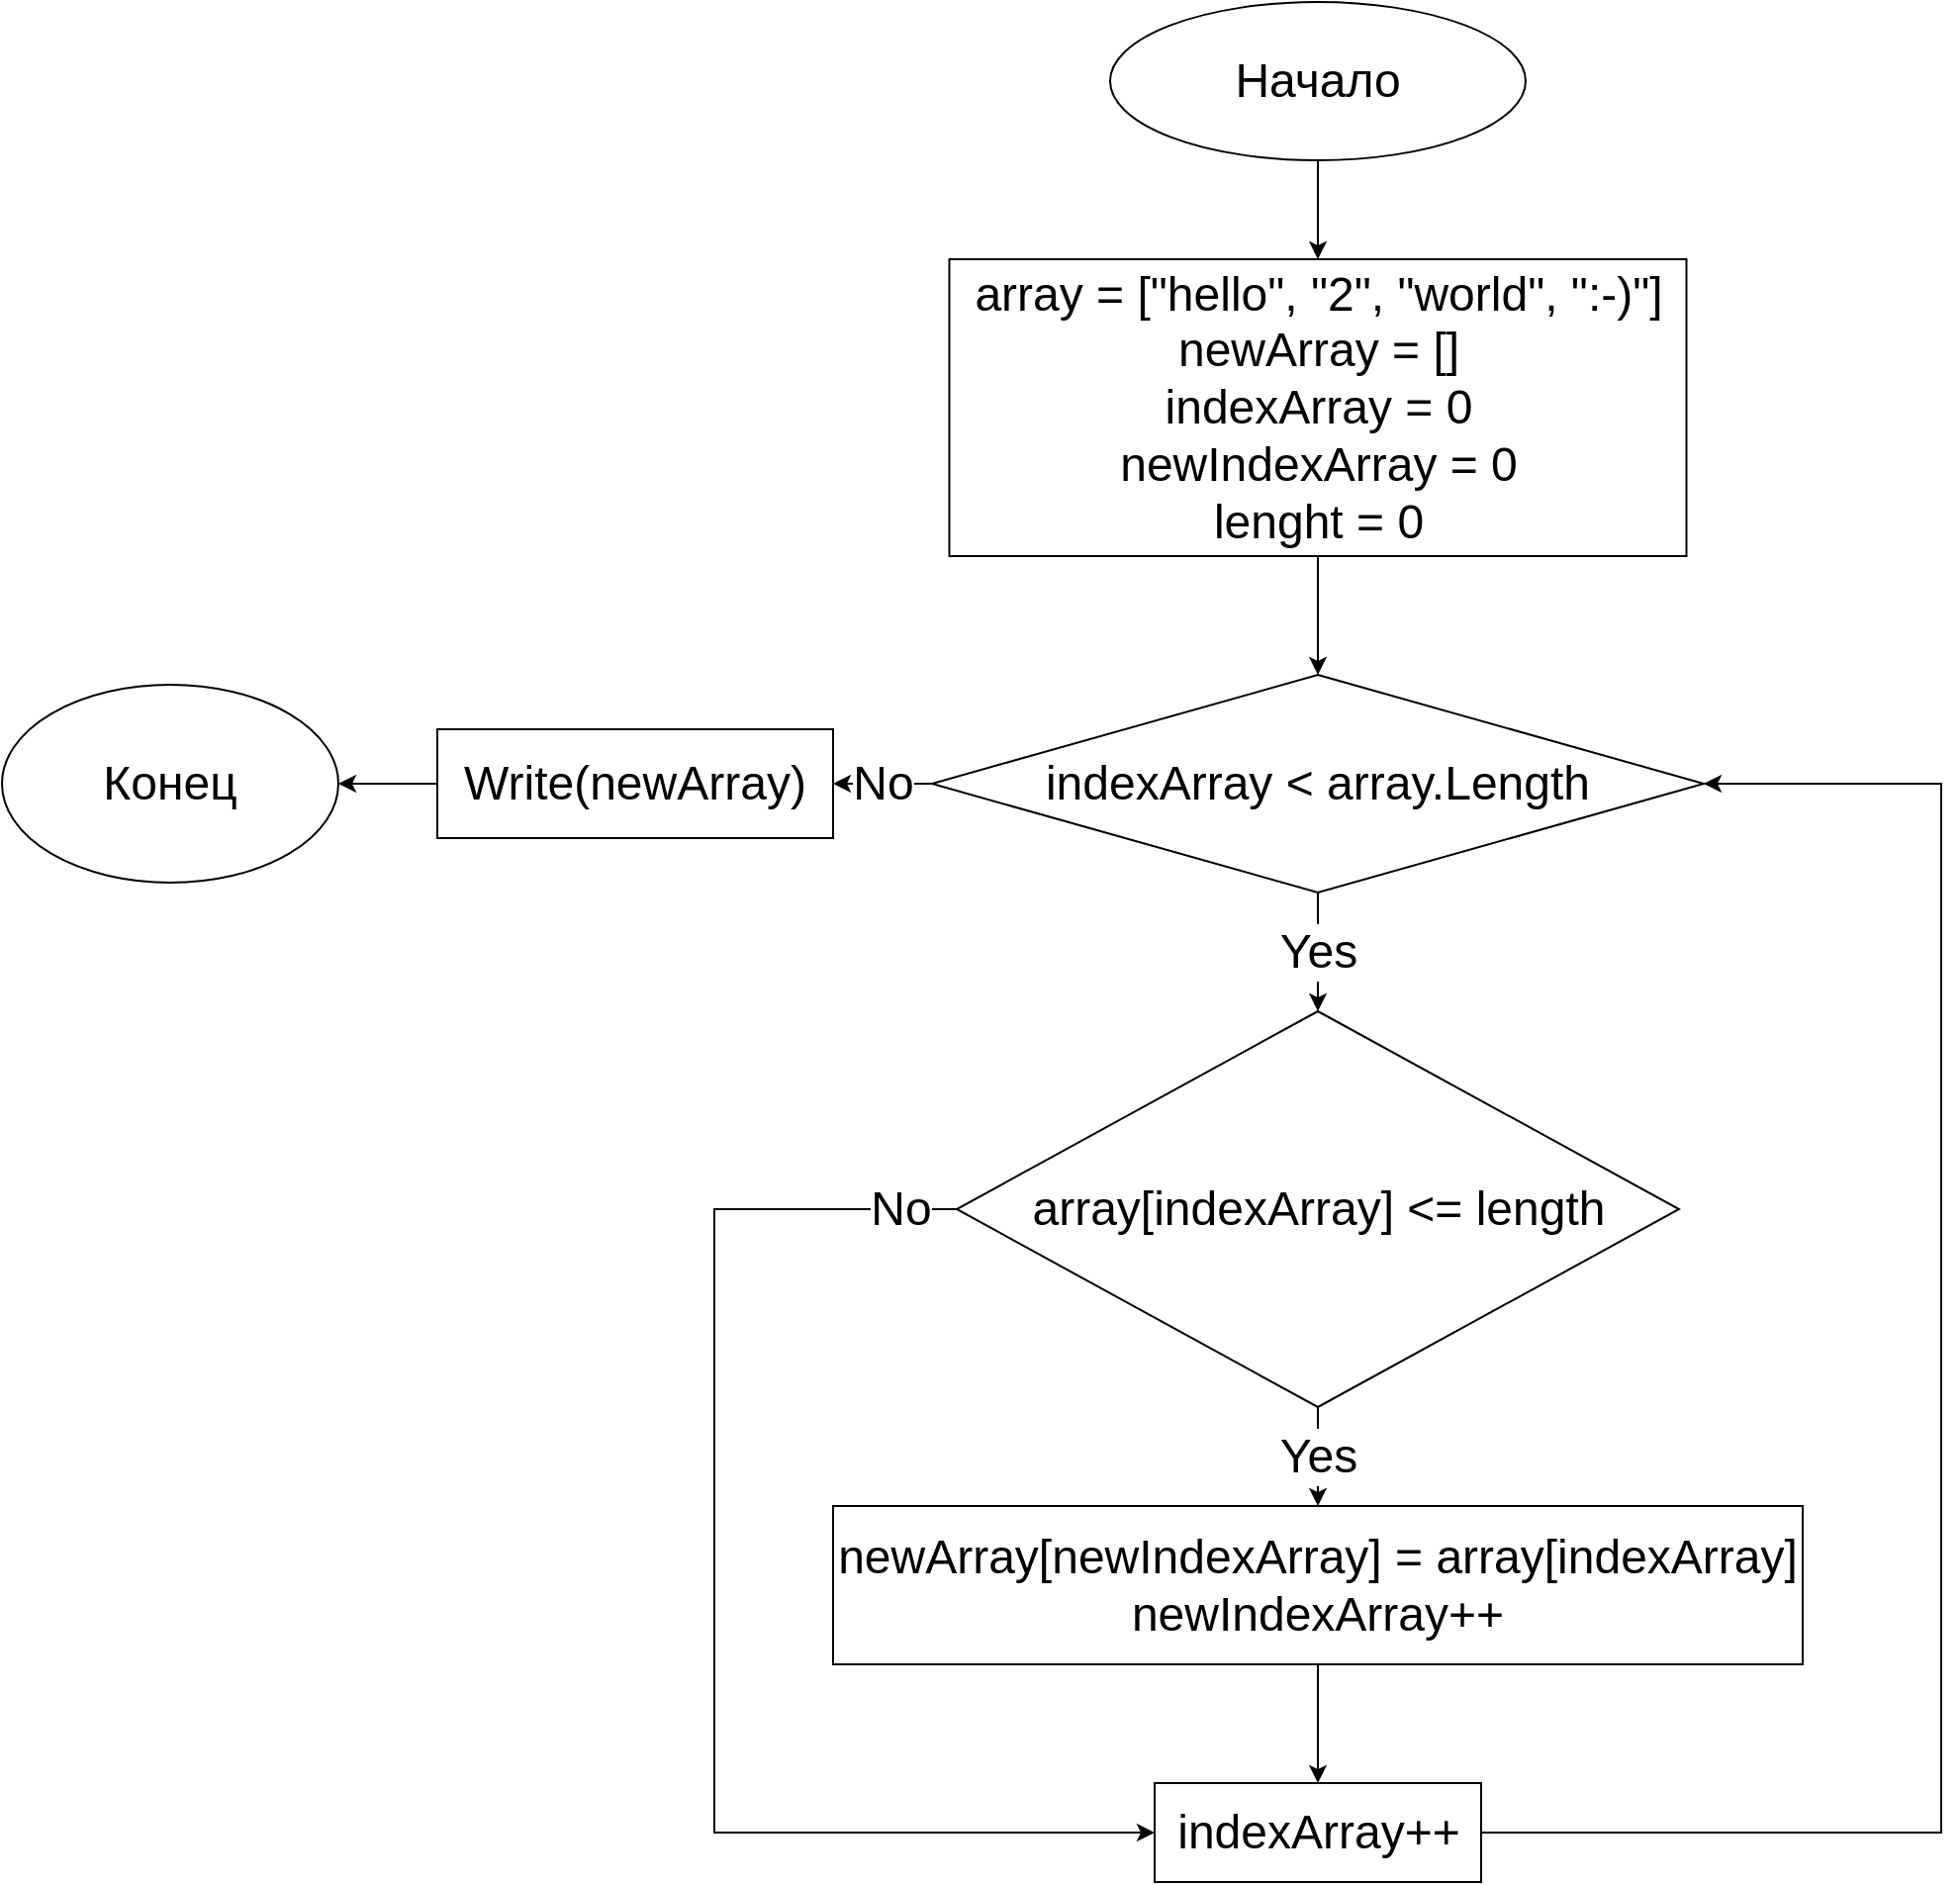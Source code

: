 <mxfile version="20.4.0" type="github">
  <diagram id="tBrksQYpqOhvNIw2j_1Y" name="Страница 1">
    <mxGraphModel dx="1754" dy="1193" grid="1" gridSize="10" guides="1" tooltips="1" connect="1" arrows="1" fold="1" page="1" pageScale="1" pageWidth="827" pageHeight="1169" math="0" shadow="0">
      <root>
        <mxCell id="0" />
        <mxCell id="1" parent="0" />
        <mxCell id="NtI6yHbVUOFjehw3fum0-10" style="edgeStyle=orthogonalEdgeStyle;rounded=0;orthogonalLoop=1;jettySize=auto;html=1;exitX=0.5;exitY=1;exitDx=0;exitDy=0;entryX=0.5;entryY=0;entryDx=0;entryDy=0;fontSize=24;" edge="1" parent="1" source="NtI6yHbVUOFjehw3fum0-1" target="NtI6yHbVUOFjehw3fum0-3">
          <mxGeometry relative="1" as="geometry" />
        </mxCell>
        <mxCell id="NtI6yHbVUOFjehw3fum0-1" value="&lt;font style=&quot;font-size: 24px;&quot;&gt;Начало&lt;br&gt;&lt;/font&gt;" style="ellipse;whiteSpace=wrap;html=1;" vertex="1" parent="1">
          <mxGeometry x="340" y="30" width="210" height="80" as="geometry" />
        </mxCell>
        <mxCell id="NtI6yHbVUOFjehw3fum0-11" style="edgeStyle=orthogonalEdgeStyle;rounded=0;orthogonalLoop=1;jettySize=auto;html=1;exitX=0.5;exitY=1;exitDx=0;exitDy=0;fontSize=24;" edge="1" parent="1" source="NtI6yHbVUOFjehw3fum0-3" target="NtI6yHbVUOFjehw3fum0-4">
          <mxGeometry relative="1" as="geometry" />
        </mxCell>
        <mxCell id="NtI6yHbVUOFjehw3fum0-3" value="array = [&quot;hello&quot;, &quot;2&quot;, &quot;world&quot;, &quot;:-)&quot;]&lt;br&gt;newArray = []&lt;br&gt;indexArray = 0&lt;br&gt;newIndexArray = 0&lt;br&gt;lenght = 0" style="rounded=0;whiteSpace=wrap;html=1;fontSize=24;" vertex="1" parent="1">
          <mxGeometry x="258.75" y="160" width="372.5" height="150" as="geometry" />
        </mxCell>
        <mxCell id="NtI6yHbVUOFjehw3fum0-12" value="No" style="edgeStyle=orthogonalEdgeStyle;rounded=0;orthogonalLoop=1;jettySize=auto;html=1;exitX=0;exitY=0.5;exitDx=0;exitDy=0;entryX=1;entryY=0.5;entryDx=0;entryDy=0;fontSize=24;" edge="1" parent="1" source="NtI6yHbVUOFjehw3fum0-4" target="NtI6yHbVUOFjehw3fum0-8">
          <mxGeometry relative="1" as="geometry" />
        </mxCell>
        <mxCell id="NtI6yHbVUOFjehw3fum0-13" value="Yes" style="edgeStyle=orthogonalEdgeStyle;rounded=0;orthogonalLoop=1;jettySize=auto;html=1;exitX=0.5;exitY=1;exitDx=0;exitDy=0;entryX=0.5;entryY=0;entryDx=0;entryDy=0;fontSize=24;" edge="1" parent="1" source="NtI6yHbVUOFjehw3fum0-4" target="NtI6yHbVUOFjehw3fum0-5">
          <mxGeometry relative="1" as="geometry" />
        </mxCell>
        <mxCell id="NtI6yHbVUOFjehw3fum0-4" value="indexArray &amp;lt; array.Length" style="rhombus;whiteSpace=wrap;html=1;fontSize=24;" vertex="1" parent="1">
          <mxGeometry x="250" y="370" width="390" height="110" as="geometry" />
        </mxCell>
        <mxCell id="NtI6yHbVUOFjehw3fum0-14" value="Yes" style="edgeStyle=orthogonalEdgeStyle;rounded=0;orthogonalLoop=1;jettySize=auto;html=1;exitX=0.5;exitY=1;exitDx=0;exitDy=0;entryX=0.5;entryY=0;entryDx=0;entryDy=0;fontSize=24;" edge="1" parent="1" source="NtI6yHbVUOFjehw3fum0-5" target="NtI6yHbVUOFjehw3fum0-6">
          <mxGeometry relative="1" as="geometry" />
        </mxCell>
        <mxCell id="NtI6yHbVUOFjehw3fum0-19" style="edgeStyle=orthogonalEdgeStyle;rounded=0;orthogonalLoop=1;jettySize=auto;html=1;exitX=0;exitY=0.5;exitDx=0;exitDy=0;entryX=0;entryY=0.5;entryDx=0;entryDy=0;fontSize=24;" edge="1" parent="1" source="NtI6yHbVUOFjehw3fum0-5" target="NtI6yHbVUOFjehw3fum0-7">
          <mxGeometry relative="1" as="geometry">
            <Array as="points">
              <mxPoint x="140" y="640" />
              <mxPoint x="140" y="955" />
            </Array>
          </mxGeometry>
        </mxCell>
        <mxCell id="NtI6yHbVUOFjehw3fum0-21" value="No" style="edgeLabel;html=1;align=center;verticalAlign=middle;resizable=0;points=[];fontSize=24;" vertex="1" connectable="0" parent="NtI6yHbVUOFjehw3fum0-19">
          <mxGeometry x="-0.911" relative="1" as="geometry">
            <mxPoint x="1" as="offset" />
          </mxGeometry>
        </mxCell>
        <mxCell id="NtI6yHbVUOFjehw3fum0-5" value="array[indexArray] &amp;lt;= length" style="rhombus;whiteSpace=wrap;html=1;fontSize=24;" vertex="1" parent="1">
          <mxGeometry x="262.5" y="540" width="365" height="200" as="geometry" />
        </mxCell>
        <mxCell id="NtI6yHbVUOFjehw3fum0-17" style="edgeStyle=orthogonalEdgeStyle;rounded=0;orthogonalLoop=1;jettySize=auto;html=1;exitX=0.5;exitY=1;exitDx=0;exitDy=0;entryX=0.5;entryY=0;entryDx=0;entryDy=0;fontSize=24;" edge="1" parent="1" source="NtI6yHbVUOFjehw3fum0-6" target="NtI6yHbVUOFjehw3fum0-7">
          <mxGeometry relative="1" as="geometry" />
        </mxCell>
        <mxCell id="NtI6yHbVUOFjehw3fum0-6" value="newArray[newIndexArray] = array[indexArray]&lt;br&gt;newIndexArray++" style="rounded=0;whiteSpace=wrap;html=1;fontSize=24;" vertex="1" parent="1">
          <mxGeometry x="200" y="790" width="490" height="80" as="geometry" />
        </mxCell>
        <mxCell id="NtI6yHbVUOFjehw3fum0-18" style="edgeStyle=orthogonalEdgeStyle;rounded=0;orthogonalLoop=1;jettySize=auto;html=1;exitX=1;exitY=0.5;exitDx=0;exitDy=0;entryX=1;entryY=0.5;entryDx=0;entryDy=0;fontSize=24;" edge="1" parent="1" source="NtI6yHbVUOFjehw3fum0-7" target="NtI6yHbVUOFjehw3fum0-4">
          <mxGeometry relative="1" as="geometry">
            <Array as="points">
              <mxPoint x="760" y="955" />
              <mxPoint x="760" y="425" />
            </Array>
          </mxGeometry>
        </mxCell>
        <mxCell id="NtI6yHbVUOFjehw3fum0-7" value="indexArray++" style="rounded=0;whiteSpace=wrap;html=1;fontSize=24;" vertex="1" parent="1">
          <mxGeometry x="362.5" y="930" width="165" height="50" as="geometry" />
        </mxCell>
        <mxCell id="NtI6yHbVUOFjehw3fum0-22" style="edgeStyle=orthogonalEdgeStyle;rounded=0;orthogonalLoop=1;jettySize=auto;html=1;exitX=0;exitY=0.5;exitDx=0;exitDy=0;entryX=1;entryY=0.5;entryDx=0;entryDy=0;fontSize=24;" edge="1" parent="1" source="NtI6yHbVUOFjehw3fum0-8" target="NtI6yHbVUOFjehw3fum0-9">
          <mxGeometry relative="1" as="geometry" />
        </mxCell>
        <mxCell id="NtI6yHbVUOFjehw3fum0-8" value="Write(newArray)" style="rounded=0;whiteSpace=wrap;html=1;fontSize=24;" vertex="1" parent="1">
          <mxGeometry y="397.5" width="200" height="55" as="geometry" />
        </mxCell>
        <mxCell id="NtI6yHbVUOFjehw3fum0-9" value="Конец" style="ellipse;whiteSpace=wrap;html=1;fontSize=24;" vertex="1" parent="1">
          <mxGeometry x="-220" y="375" width="170" height="100" as="geometry" />
        </mxCell>
      </root>
    </mxGraphModel>
  </diagram>
</mxfile>
